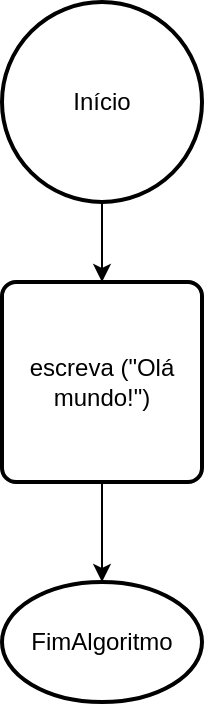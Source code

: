 <mxfile version="21.0.2" type="github">
  <diagram name="Page-1" id="H2cnHyvjfTZvyCyc0K7f">
    <mxGraphModel dx="1050" dy="573" grid="1" gridSize="10" guides="1" tooltips="1" connect="1" arrows="1" fold="1" page="1" pageScale="1" pageWidth="850" pageHeight="1100" math="0" shadow="0">
      <root>
        <mxCell id="0" />
        <mxCell id="1" parent="0" />
        <mxCell id="J_5y7R4Aghe3g_ORl_zN-4" style="edgeStyle=orthogonalEdgeStyle;rounded=0;orthogonalLoop=1;jettySize=auto;html=1;exitX=0.5;exitY=1;exitDx=0;exitDy=0;exitPerimeter=0;entryX=0.5;entryY=0;entryDx=0;entryDy=0;" edge="1" parent="1" source="J_5y7R4Aghe3g_ORl_zN-1" target="J_5y7R4Aghe3g_ORl_zN-2">
          <mxGeometry relative="1" as="geometry" />
        </mxCell>
        <mxCell id="J_5y7R4Aghe3g_ORl_zN-1" value="Início" style="strokeWidth=2;html=1;shape=mxgraph.flowchart.start_2;whiteSpace=wrap;" vertex="1" parent="1">
          <mxGeometry x="370" y="90" width="100" height="100" as="geometry" />
        </mxCell>
        <mxCell id="J_5y7R4Aghe3g_ORl_zN-5" style="edgeStyle=orthogonalEdgeStyle;rounded=0;orthogonalLoop=1;jettySize=auto;html=1;exitX=0.5;exitY=1;exitDx=0;exitDy=0;entryX=0.5;entryY=0;entryDx=0;entryDy=0;entryPerimeter=0;" edge="1" parent="1" source="J_5y7R4Aghe3g_ORl_zN-2" target="J_5y7R4Aghe3g_ORl_zN-3">
          <mxGeometry relative="1" as="geometry" />
        </mxCell>
        <mxCell id="J_5y7R4Aghe3g_ORl_zN-2" value="&lt;p class=&quot;MsoNormal&quot;&gt;escreva (&quot;Olá mundo!&quot;)&lt;/p&gt;" style="rounded=1;whiteSpace=wrap;html=1;absoluteArcSize=1;arcSize=14;strokeWidth=2;" vertex="1" parent="1">
          <mxGeometry x="370" y="230" width="100" height="100" as="geometry" />
        </mxCell>
        <mxCell id="J_5y7R4Aghe3g_ORl_zN-3" value="FimAlgoritmo" style="strokeWidth=2;html=1;shape=mxgraph.flowchart.start_1;whiteSpace=wrap;" vertex="1" parent="1">
          <mxGeometry x="370" y="380" width="100" height="60" as="geometry" />
        </mxCell>
      </root>
    </mxGraphModel>
  </diagram>
</mxfile>
